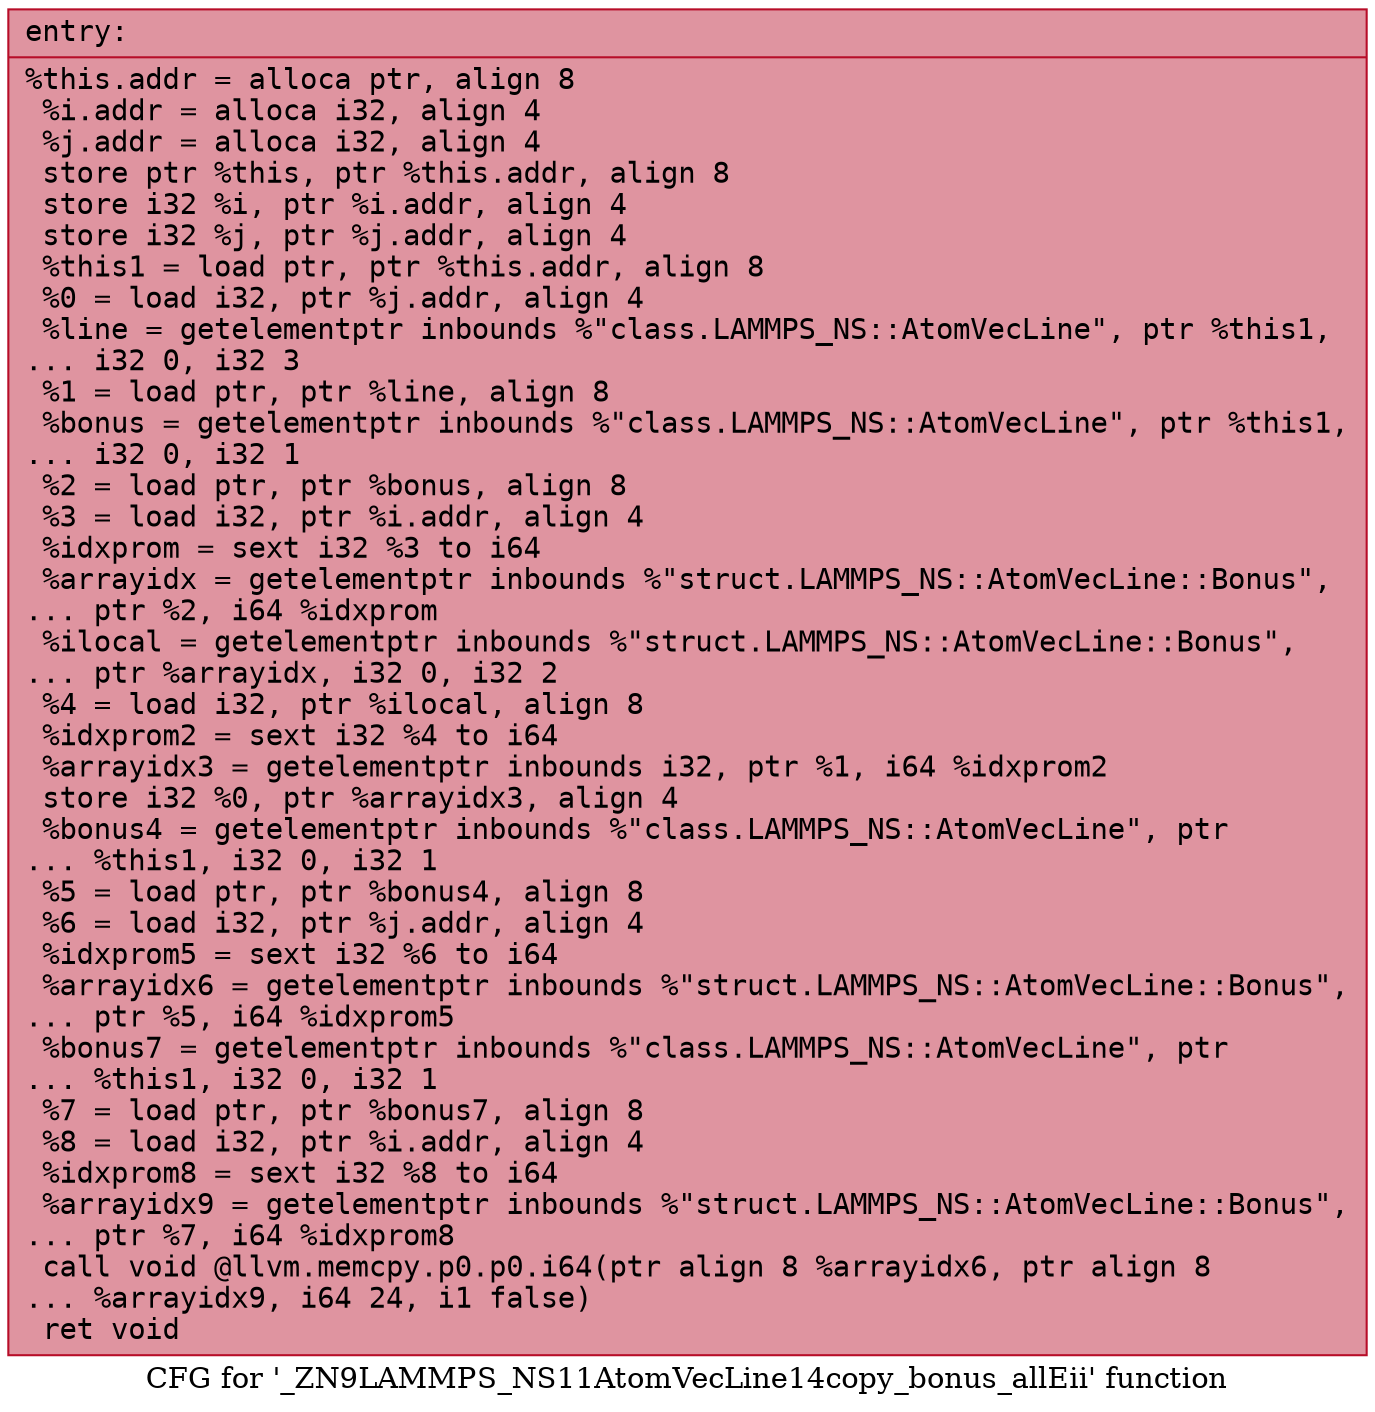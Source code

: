 digraph "CFG for '_ZN9LAMMPS_NS11AtomVecLine14copy_bonus_allEii' function" {
	label="CFG for '_ZN9LAMMPS_NS11AtomVecLine14copy_bonus_allEii' function";

	Node0x562ebb88d2b0 [shape=record,color="#b70d28ff", style=filled, fillcolor="#b70d2870" fontname="Courier",label="{entry:\l|  %this.addr = alloca ptr, align 8\l  %i.addr = alloca i32, align 4\l  %j.addr = alloca i32, align 4\l  store ptr %this, ptr %this.addr, align 8\l  store i32 %i, ptr %i.addr, align 4\l  store i32 %j, ptr %j.addr, align 4\l  %this1 = load ptr, ptr %this.addr, align 8\l  %0 = load i32, ptr %j.addr, align 4\l  %line = getelementptr inbounds %\"class.LAMMPS_NS::AtomVecLine\", ptr %this1,\l... i32 0, i32 3\l  %1 = load ptr, ptr %line, align 8\l  %bonus = getelementptr inbounds %\"class.LAMMPS_NS::AtomVecLine\", ptr %this1,\l... i32 0, i32 1\l  %2 = load ptr, ptr %bonus, align 8\l  %3 = load i32, ptr %i.addr, align 4\l  %idxprom = sext i32 %3 to i64\l  %arrayidx = getelementptr inbounds %\"struct.LAMMPS_NS::AtomVecLine::Bonus\",\l... ptr %2, i64 %idxprom\l  %ilocal = getelementptr inbounds %\"struct.LAMMPS_NS::AtomVecLine::Bonus\",\l... ptr %arrayidx, i32 0, i32 2\l  %4 = load i32, ptr %ilocal, align 8\l  %idxprom2 = sext i32 %4 to i64\l  %arrayidx3 = getelementptr inbounds i32, ptr %1, i64 %idxprom2\l  store i32 %0, ptr %arrayidx3, align 4\l  %bonus4 = getelementptr inbounds %\"class.LAMMPS_NS::AtomVecLine\", ptr\l... %this1, i32 0, i32 1\l  %5 = load ptr, ptr %bonus4, align 8\l  %6 = load i32, ptr %j.addr, align 4\l  %idxprom5 = sext i32 %6 to i64\l  %arrayidx6 = getelementptr inbounds %\"struct.LAMMPS_NS::AtomVecLine::Bonus\",\l... ptr %5, i64 %idxprom5\l  %bonus7 = getelementptr inbounds %\"class.LAMMPS_NS::AtomVecLine\", ptr\l... %this1, i32 0, i32 1\l  %7 = load ptr, ptr %bonus7, align 8\l  %8 = load i32, ptr %i.addr, align 4\l  %idxprom8 = sext i32 %8 to i64\l  %arrayidx9 = getelementptr inbounds %\"struct.LAMMPS_NS::AtomVecLine::Bonus\",\l... ptr %7, i64 %idxprom8\l  call void @llvm.memcpy.p0.p0.i64(ptr align 8 %arrayidx6, ptr align 8\l... %arrayidx9, i64 24, i1 false)\l  ret void\l}"];
}
